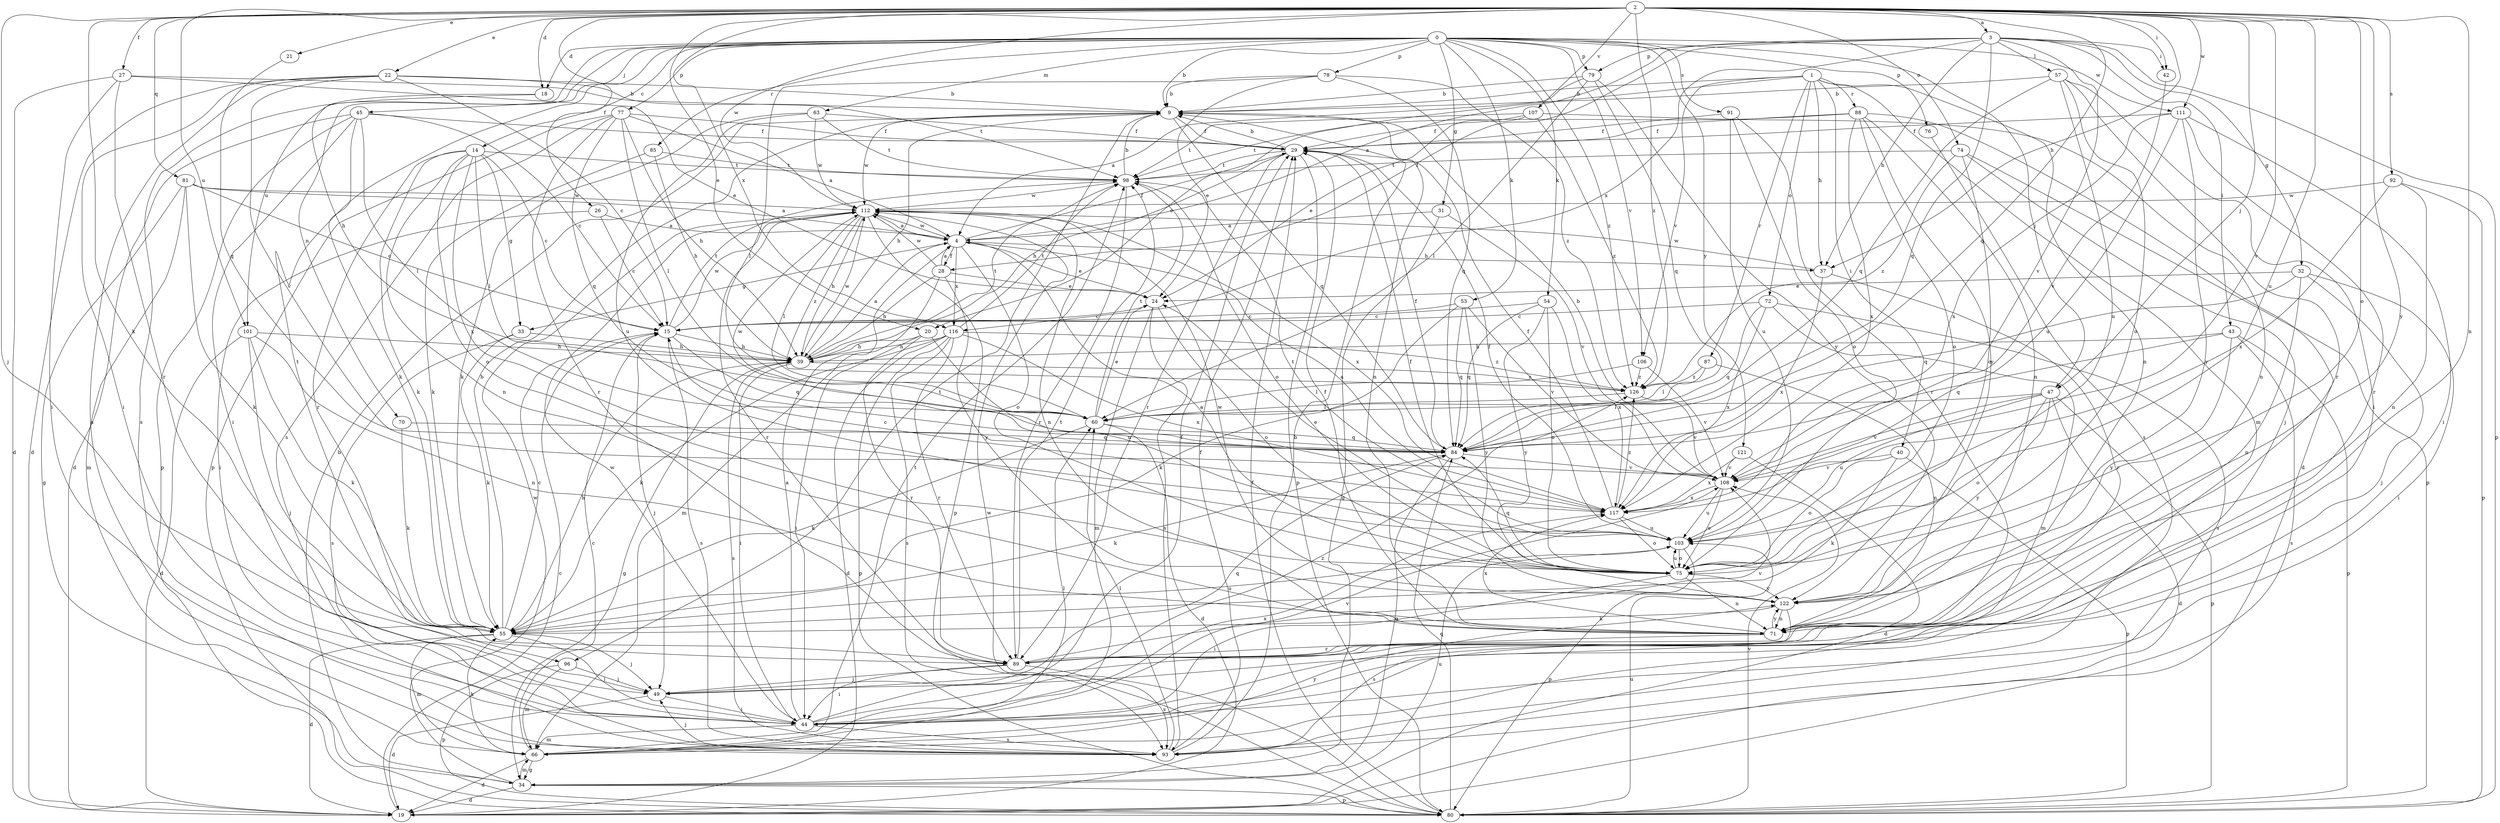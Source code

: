 strict digraph  {
0;
1;
2;
3;
4;
9;
14;
15;
18;
19;
20;
21;
22;
24;
26;
27;
28;
29;
31;
32;
33;
34;
37;
39;
40;
42;
43;
44;
45;
47;
49;
53;
54;
55;
57;
60;
63;
66;
70;
71;
72;
74;
75;
76;
77;
78;
79;
80;
81;
84;
85;
87;
88;
89;
91;
92;
93;
96;
98;
101;
103;
106;
107;
108;
111;
112;
116;
117;
121;
122;
126;
0 -> 9  [label=b];
0 -> 14  [label=c];
0 -> 18  [label=d];
0 -> 31  [label=g];
0 -> 45  [label=j];
0 -> 47  [label=j];
0 -> 53  [label=k];
0 -> 54  [label=k];
0 -> 63  [label=m];
0 -> 70  [label=n];
0 -> 76  [label=p];
0 -> 77  [label=p];
0 -> 78  [label=p];
0 -> 79  [label=p];
0 -> 85  [label=r];
0 -> 91  [label=s];
0 -> 96  [label=t];
0 -> 101  [label=u];
0 -> 106  [label=v];
0 -> 111  [label=w];
0 -> 121  [label=y];
0 -> 126  [label=z];
1 -> 9  [label=b];
1 -> 20  [label=e];
1 -> 37  [label=h];
1 -> 40  [label=i];
1 -> 66  [label=m];
1 -> 71  [label=n];
1 -> 72  [label=o];
1 -> 87  [label=r];
1 -> 88  [label=r];
1 -> 106  [label=v];
2 -> 3  [label=a];
2 -> 18  [label=d];
2 -> 20  [label=e];
2 -> 21  [label=e];
2 -> 22  [label=e];
2 -> 26  [label=f];
2 -> 27  [label=f];
2 -> 37  [label=h];
2 -> 42  [label=i];
2 -> 47  [label=j];
2 -> 49  [label=j];
2 -> 55  [label=k];
2 -> 71  [label=n];
2 -> 74  [label=o];
2 -> 75  [label=o];
2 -> 81  [label=q];
2 -> 84  [label=q];
2 -> 92  [label=s];
2 -> 101  [label=u];
2 -> 103  [label=u];
2 -> 107  [label=v];
2 -> 108  [label=v];
2 -> 111  [label=w];
2 -> 112  [label=w];
2 -> 116  [label=x];
2 -> 122  [label=y];
2 -> 126  [label=z];
3 -> 4  [label=a];
3 -> 28  [label=f];
3 -> 32  [label=g];
3 -> 37  [label=h];
3 -> 42  [label=i];
3 -> 43  [label=i];
3 -> 57  [label=l];
3 -> 79  [label=p];
3 -> 80  [label=p];
3 -> 84  [label=q];
3 -> 108  [label=v];
3 -> 116  [label=x];
4 -> 24  [label=e];
4 -> 28  [label=f];
4 -> 29  [label=f];
4 -> 33  [label=g];
4 -> 37  [label=h];
4 -> 75  [label=o];
4 -> 112  [label=w];
4 -> 116  [label=x];
9 -> 29  [label=f];
9 -> 39  [label=h];
9 -> 71  [label=n];
9 -> 84  [label=q];
9 -> 96  [label=t];
9 -> 112  [label=w];
14 -> 15  [label=c];
14 -> 33  [label=g];
14 -> 55  [label=k];
14 -> 60  [label=l];
14 -> 71  [label=n];
14 -> 75  [label=o];
14 -> 89  [label=r];
14 -> 98  [label=t];
14 -> 117  [label=x];
15 -> 39  [label=h];
15 -> 49  [label=j];
15 -> 84  [label=q];
15 -> 93  [label=s];
15 -> 98  [label=t];
15 -> 112  [label=w];
18 -> 39  [label=h];
18 -> 93  [label=s];
19 -> 15  [label=c];
20 -> 39  [label=h];
20 -> 44  [label=i];
20 -> 89  [label=r];
20 -> 103  [label=u];
21 -> 84  [label=q];
22 -> 9  [label=b];
22 -> 15  [label=c];
22 -> 19  [label=d];
22 -> 44  [label=i];
22 -> 93  [label=s];
22 -> 98  [label=t];
22 -> 108  [label=v];
24 -> 15  [label=c];
24 -> 66  [label=m];
24 -> 75  [label=o];
24 -> 93  [label=s];
26 -> 4  [label=a];
26 -> 15  [label=c];
26 -> 44  [label=i];
27 -> 9  [label=b];
27 -> 19  [label=d];
27 -> 24  [label=e];
27 -> 44  [label=i];
27 -> 89  [label=r];
28 -> 4  [label=a];
28 -> 24  [label=e];
28 -> 39  [label=h];
28 -> 66  [label=m];
28 -> 112  [label=w];
28 -> 122  [label=y];
29 -> 9  [label=b];
29 -> 39  [label=h];
29 -> 80  [label=p];
29 -> 89  [label=r];
29 -> 98  [label=t];
31 -> 4  [label=a];
31 -> 34  [label=g];
31 -> 108  [label=v];
32 -> 24  [label=e];
32 -> 44  [label=i];
32 -> 49  [label=j];
32 -> 71  [label=n];
32 -> 84  [label=q];
33 -> 39  [label=h];
33 -> 55  [label=k];
33 -> 93  [label=s];
34 -> 9  [label=b];
34 -> 19  [label=d];
34 -> 66  [label=m];
34 -> 80  [label=p];
34 -> 103  [label=u];
34 -> 112  [label=w];
37 -> 89  [label=r];
37 -> 112  [label=w];
37 -> 117  [label=x];
39 -> 4  [label=a];
39 -> 34  [label=g];
39 -> 44  [label=i];
39 -> 93  [label=s];
39 -> 98  [label=t];
39 -> 112  [label=w];
39 -> 126  [label=z];
40 -> 55  [label=k];
40 -> 75  [label=o];
40 -> 80  [label=p];
40 -> 108  [label=v];
42 -> 108  [label=v];
43 -> 39  [label=h];
43 -> 80  [label=p];
43 -> 84  [label=q];
43 -> 93  [label=s];
43 -> 122  [label=y];
44 -> 4  [label=a];
44 -> 29  [label=f];
44 -> 66  [label=m];
44 -> 93  [label=s];
44 -> 108  [label=v];
44 -> 112  [label=w];
44 -> 117  [label=x];
44 -> 126  [label=z];
45 -> 15  [label=c];
45 -> 19  [label=d];
45 -> 29  [label=f];
45 -> 44  [label=i];
45 -> 55  [label=k];
45 -> 60  [label=l];
45 -> 80  [label=p];
47 -> 19  [label=d];
47 -> 60  [label=l];
47 -> 75  [label=o];
47 -> 80  [label=p];
47 -> 103  [label=u];
47 -> 108  [label=v];
47 -> 122  [label=y];
49 -> 19  [label=d];
49 -> 44  [label=i];
49 -> 84  [label=q];
53 -> 15  [label=c];
53 -> 55  [label=k];
53 -> 84  [label=q];
53 -> 108  [label=v];
53 -> 122  [label=y];
54 -> 15  [label=c];
54 -> 75  [label=o];
54 -> 84  [label=q];
54 -> 117  [label=x];
54 -> 122  [label=y];
55 -> 9  [label=b];
55 -> 15  [label=c];
55 -> 19  [label=d];
55 -> 39  [label=h];
55 -> 44  [label=i];
55 -> 49  [label=j];
55 -> 66  [label=m];
55 -> 103  [label=u];
57 -> 9  [label=b];
57 -> 44  [label=i];
57 -> 75  [label=o];
57 -> 84  [label=q];
57 -> 89  [label=r];
57 -> 103  [label=u];
60 -> 19  [label=d];
60 -> 24  [label=e];
60 -> 55  [label=k];
60 -> 84  [label=q];
60 -> 98  [label=t];
63 -> 29  [label=f];
63 -> 55  [label=k];
63 -> 98  [label=t];
63 -> 103  [label=u];
63 -> 112  [label=w];
66 -> 15  [label=c];
66 -> 19  [label=d];
66 -> 34  [label=g];
66 -> 55  [label=k];
66 -> 60  [label=l];
66 -> 98  [label=t];
66 -> 122  [label=y];
70 -> 55  [label=k];
70 -> 84  [label=q];
71 -> 29  [label=f];
71 -> 89  [label=r];
71 -> 117  [label=x];
71 -> 122  [label=y];
72 -> 15  [label=c];
72 -> 66  [label=m];
72 -> 84  [label=q];
72 -> 93  [label=s];
72 -> 117  [label=x];
74 -> 49  [label=j];
74 -> 75  [label=o];
74 -> 80  [label=p];
74 -> 98  [label=t];
74 -> 126  [label=z];
75 -> 4  [label=a];
75 -> 29  [label=f];
75 -> 44  [label=i];
75 -> 71  [label=n];
75 -> 84  [label=q];
75 -> 103  [label=u];
75 -> 122  [label=y];
76 -> 93  [label=s];
77 -> 4  [label=a];
77 -> 29  [label=f];
77 -> 39  [label=h];
77 -> 60  [label=l];
77 -> 80  [label=p];
77 -> 84  [label=q];
77 -> 89  [label=r];
77 -> 93  [label=s];
78 -> 9  [label=b];
78 -> 24  [label=e];
78 -> 60  [label=l];
78 -> 84  [label=q];
78 -> 126  [label=z];
79 -> 4  [label=a];
79 -> 9  [label=b];
79 -> 60  [label=l];
79 -> 84  [label=q];
79 -> 122  [label=y];
80 -> 29  [label=f];
80 -> 84  [label=q];
80 -> 103  [label=u];
80 -> 108  [label=v];
80 -> 112  [label=w];
81 -> 4  [label=a];
81 -> 15  [label=c];
81 -> 34  [label=g];
81 -> 55  [label=k];
81 -> 66  [label=m];
81 -> 112  [label=w];
84 -> 29  [label=f];
84 -> 34  [label=g];
84 -> 55  [label=k];
84 -> 108  [label=v];
84 -> 112  [label=w];
85 -> 39  [label=h];
85 -> 55  [label=k];
85 -> 98  [label=t];
87 -> 60  [label=l];
87 -> 71  [label=n];
87 -> 126  [label=z];
88 -> 19  [label=d];
88 -> 29  [label=f];
88 -> 71  [label=n];
88 -> 75  [label=o];
88 -> 98  [label=t];
88 -> 117  [label=x];
88 -> 122  [label=y];
89 -> 44  [label=i];
89 -> 49  [label=j];
89 -> 93  [label=s];
89 -> 98  [label=t];
89 -> 108  [label=v];
91 -> 29  [label=f];
91 -> 75  [label=o];
91 -> 89  [label=r];
91 -> 103  [label=u];
92 -> 71  [label=n];
92 -> 80  [label=p];
92 -> 112  [label=w];
92 -> 117  [label=x];
93 -> 9  [label=b];
93 -> 29  [label=f];
93 -> 49  [label=j];
93 -> 60  [label=l];
96 -> 49  [label=j];
96 -> 66  [label=m];
96 -> 80  [label=p];
98 -> 9  [label=b];
98 -> 75  [label=o];
98 -> 89  [label=r];
98 -> 112  [label=w];
101 -> 19  [label=d];
101 -> 39  [label=h];
101 -> 49  [label=j];
101 -> 55  [label=k];
101 -> 71  [label=n];
103 -> 24  [label=e];
103 -> 29  [label=f];
103 -> 75  [label=o];
103 -> 80  [label=p];
103 -> 98  [label=t];
106 -> 60  [label=l];
106 -> 108  [label=v];
106 -> 126  [label=z];
107 -> 24  [label=e];
107 -> 29  [label=f];
107 -> 71  [label=n];
107 -> 98  [label=t];
107 -> 126  [label=z];
108 -> 9  [label=b];
108 -> 75  [label=o];
108 -> 103  [label=u];
108 -> 117  [label=x];
111 -> 29  [label=f];
111 -> 44  [label=i];
111 -> 89  [label=r];
111 -> 103  [label=u];
111 -> 117  [label=x];
111 -> 122  [label=y];
112 -> 4  [label=a];
112 -> 39  [label=h];
112 -> 60  [label=l];
112 -> 71  [label=n];
112 -> 80  [label=p];
112 -> 89  [label=r];
112 -> 117  [label=x];
112 -> 126  [label=z];
116 -> 19  [label=d];
116 -> 39  [label=h];
116 -> 55  [label=k];
116 -> 80  [label=p];
116 -> 89  [label=r];
116 -> 93  [label=s];
116 -> 98  [label=t];
116 -> 117  [label=x];
116 -> 126  [label=z];
117 -> 4  [label=a];
117 -> 15  [label=c];
117 -> 29  [label=f];
117 -> 75  [label=o];
117 -> 103  [label=u];
117 -> 126  [label=z];
121 -> 19  [label=d];
121 -> 108  [label=v];
121 -> 117  [label=x];
122 -> 55  [label=k];
122 -> 71  [label=n];
122 -> 93  [label=s];
122 -> 112  [label=w];
126 -> 60  [label=l];
126 -> 108  [label=v];
}
